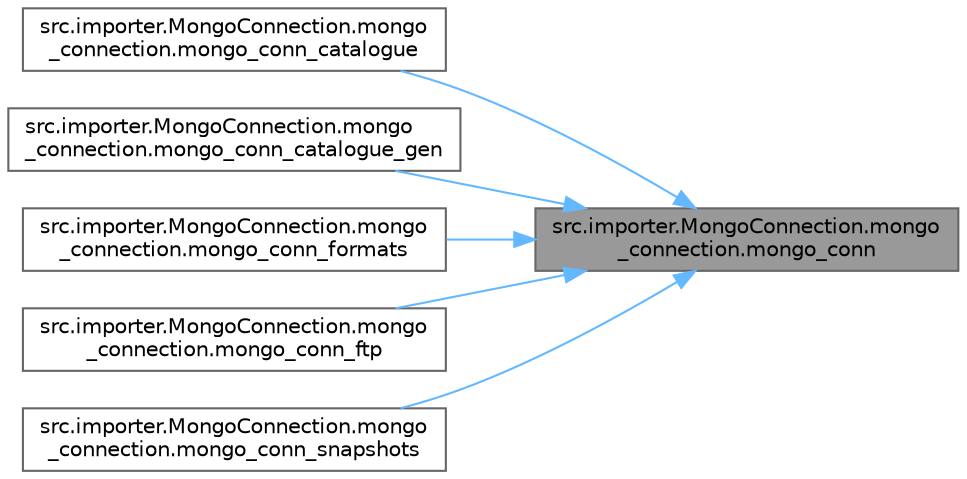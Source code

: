 digraph "src.importer.MongoConnection.mongo_connection.mongo_conn"
{
 // LATEX_PDF_SIZE
  bgcolor="transparent";
  edge [fontname=Helvetica,fontsize=10,labelfontname=Helvetica,labelfontsize=10];
  node [fontname=Helvetica,fontsize=10,shape=box,height=0.2,width=0.4];
  rankdir="RL";
  Node1 [id="Node000001",label="src.importer.MongoConnection.mongo\l_connection.mongo_conn",height=0.2,width=0.4,color="gray40", fillcolor="grey60", style="filled", fontcolor="black",tooltip=" "];
  Node1 -> Node2 [id="edge1_Node000001_Node000002",dir="back",color="steelblue1",style="solid",tooltip=" "];
  Node2 [id="Node000002",label="src.importer.MongoConnection.mongo\l_connection.mongo_conn_catalogue",height=0.2,width=0.4,color="grey40", fillcolor="white", style="filled",URL="$classsrc_1_1importer_1_1_mongo_connection_1_1mongo__connection.html#a78d7eb909d209b603656f96fad6a3107",tooltip=" "];
  Node1 -> Node3 [id="edge2_Node000001_Node000003",dir="back",color="steelblue1",style="solid",tooltip=" "];
  Node3 [id="Node000003",label="src.importer.MongoConnection.mongo\l_connection.mongo_conn_catalogue_gen",height=0.2,width=0.4,color="grey40", fillcolor="white", style="filled",URL="$classsrc_1_1importer_1_1_mongo_connection_1_1mongo__connection.html#ae6c12b83c8058723b15effa86b5f2f34",tooltip=" "];
  Node1 -> Node4 [id="edge3_Node000001_Node000004",dir="back",color="steelblue1",style="solid",tooltip=" "];
  Node4 [id="Node000004",label="src.importer.MongoConnection.mongo\l_connection.mongo_conn_formats",height=0.2,width=0.4,color="grey40", fillcolor="white", style="filled",URL="$classsrc_1_1importer_1_1_mongo_connection_1_1mongo__connection.html#ab32d8cc62d72dc314f585ad2c9233bca",tooltip=" "];
  Node1 -> Node5 [id="edge4_Node000001_Node000005",dir="back",color="steelblue1",style="solid",tooltip=" "];
  Node5 [id="Node000005",label="src.importer.MongoConnection.mongo\l_connection.mongo_conn_ftp",height=0.2,width=0.4,color="grey40", fillcolor="white", style="filled",URL="$classsrc_1_1importer_1_1_mongo_connection_1_1mongo__connection.html#a5c57a6f2e1090e8e8be6eb0ce31af1ba",tooltip=" "];
  Node1 -> Node6 [id="edge5_Node000001_Node000006",dir="back",color="steelblue1",style="solid",tooltip=" "];
  Node6 [id="Node000006",label="src.importer.MongoConnection.mongo\l_connection.mongo_conn_snapshots",height=0.2,width=0.4,color="grey40", fillcolor="white", style="filled",URL="$classsrc_1_1importer_1_1_mongo_connection_1_1mongo__connection.html#a3f0865e3102ad823cb2e7b0a75cc515f",tooltip=" "];
}
